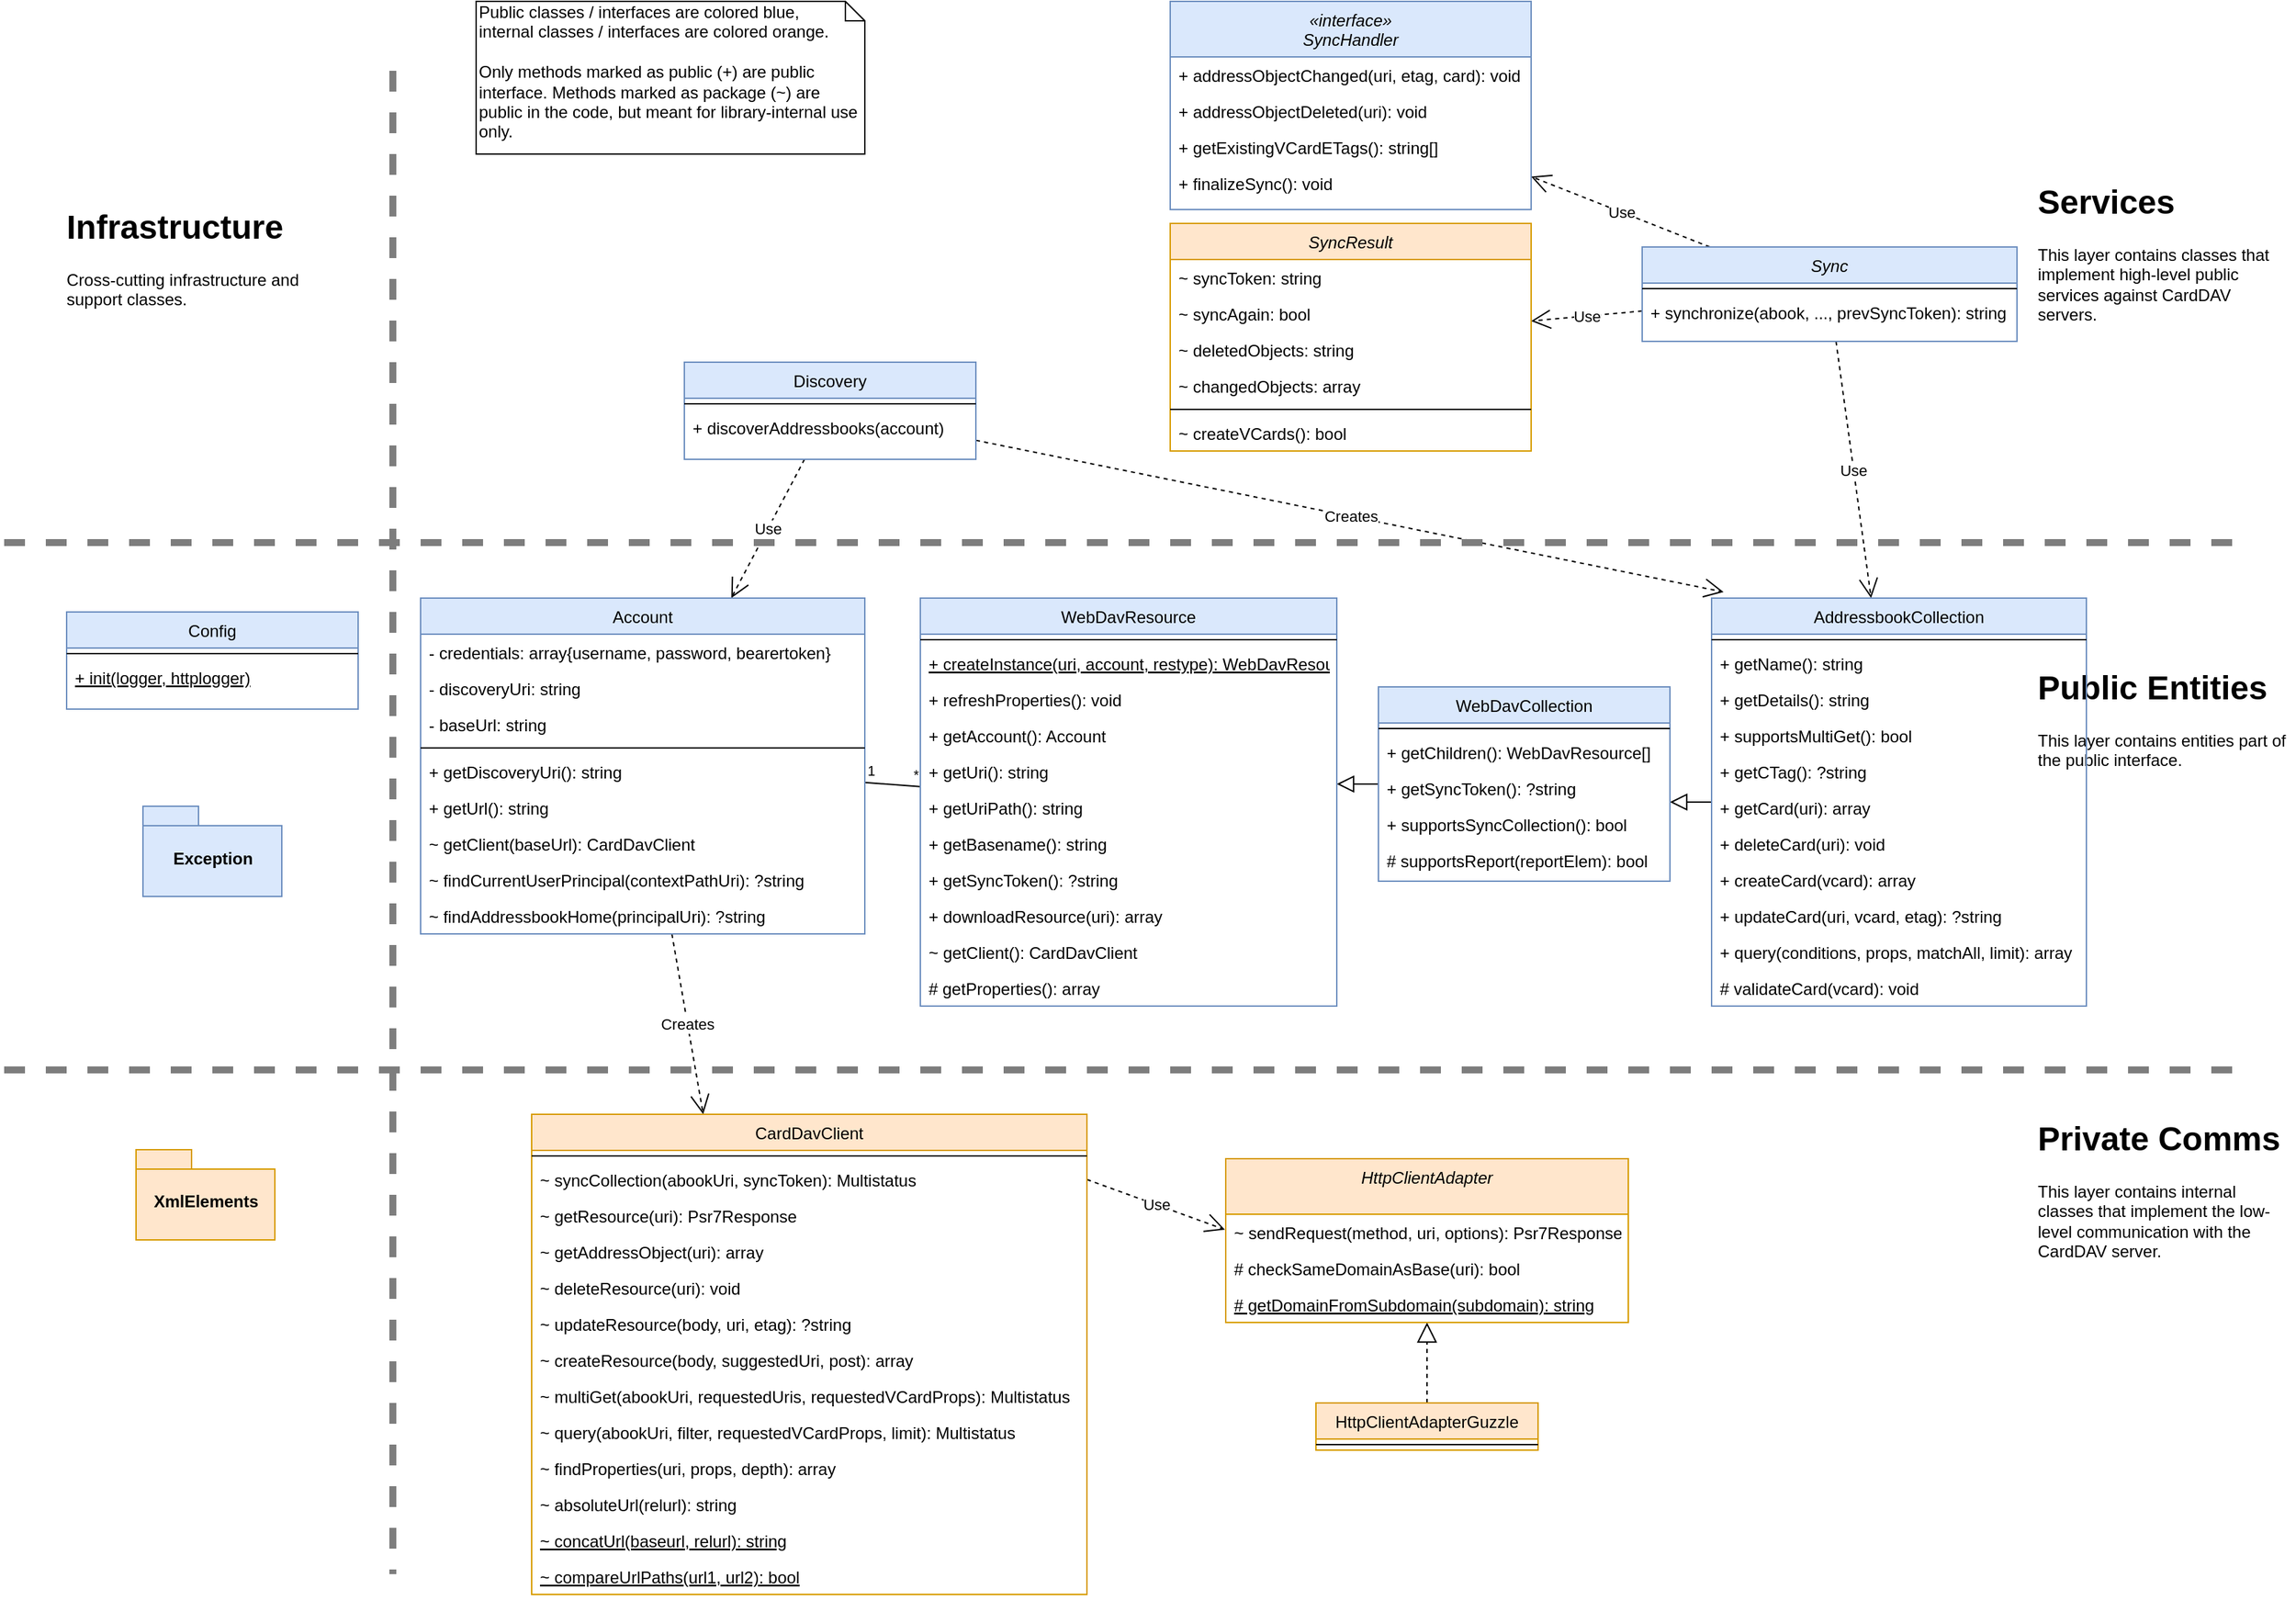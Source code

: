 <mxfile version="14.6.13" type="device"><diagram id="C5RBs43oDa-KdzZeNtuy" name="Page-1"><mxGraphModel dx="3237" dy="1551" grid="1" gridSize="10" guides="1" tooltips="1" connect="1" arrows="1" fold="1" page="1" pageScale="1" pageWidth="827" pageHeight="1169" math="0" shadow="0"><root><mxCell id="WIyWlLk6GJQsqaUBKTNV-0"/><mxCell id="WIyWlLk6GJQsqaUBKTNV-1" parent="WIyWlLk6GJQsqaUBKTNV-0"/><mxCell id="zkfFHV4jXpPFQw0GAbJ--16" value="" style="endArrow=block;endSize=10;endFill=0;shadow=0;strokeWidth=1;rounded=0;edgeStyle=elbowEdgeStyle;elbow=horizontal;" parent="WIyWlLk6GJQsqaUBKTNV-1" source="u7erIZxzKKhx946gxsI2-0" target="v_oZCs1MGEyOnMnWpm-Y-0" edge="1"><mxGeometry width="160" relative="1" as="geometry"><mxPoint x="351" y="373" as="sourcePoint"/><mxPoint x="451" y="271" as="targetPoint"/><Array as="points"><mxPoint x="830" y="620"/><mxPoint x="820" y="640"/><mxPoint x="810" y="614"/></Array></mxGeometry></mxCell><mxCell id="u7erIZxzKKhx946gxsI2-4" value="Use" style="endArrow=open;endSize=12;dashed=1;html=1;" parent="WIyWlLk6GJQsqaUBKTNV-1" source="zkfFHV4jXpPFQw0GAbJ--0" target="u7erIZxzKKhx946gxsI2-0" edge="1"><mxGeometry width="160" relative="1" as="geometry"><mxPoint x="273.04" y="268" as="sourcePoint"/><mxPoint x="210" y="370" as="targetPoint"/></mxGeometry></mxCell><mxCell id="u7erIZxzKKhx946gxsI2-10" value="Creates" style="endArrow=open;endSize=12;dashed=1;html=1;entryX=0.032;entryY=-0.015;entryDx=0;entryDy=0;entryPerimeter=0;" parent="WIyWlLk6GJQsqaUBKTNV-1" source="zkfFHV4jXpPFQw0GAbJ--17" target="u7erIZxzKKhx946gxsI2-0" edge="1"><mxGeometry width="160" relative="1" as="geometry"><mxPoint x="361.045" y="268" as="sourcePoint"/><mxPoint x="526" y="490.98" as="targetPoint"/></mxGeometry></mxCell><mxCell id="u7erIZxzKKhx946gxsI2-11" value="Use" style="endArrow=open;endSize=12;dashed=1;html=1;" parent="WIyWlLk6GJQsqaUBKTNV-1" source="zkfFHV4jXpPFQw0GAbJ--17" target="zkfFHV4jXpPFQw0GAbJ--6" edge="1"><mxGeometry width="160" relative="1" as="geometry"><mxPoint x="558.801" y="268" as="sourcePoint"/><mxPoint x="551.199" y="490" as="targetPoint"/></mxGeometry></mxCell><mxCell id="u7erIZxzKKhx946gxsI2-27" value="Use" style="endArrow=open;endSize=12;dashed=1;html=1;" parent="WIyWlLk6GJQsqaUBKTNV-1" source="zkfFHV4jXpPFQw0GAbJ--0" target="u7erIZxzKKhx946gxsI2-36" edge="1"><mxGeometry width="160" relative="1" as="geometry"><mxPoint x="660" y="220" as="sourcePoint"/><mxPoint x="710.0" y="206.579" as="targetPoint"/></mxGeometry></mxCell><mxCell id="u7erIZxzKKhx946gxsI2-28" value="Use" style="endArrow=open;endSize=12;dashed=1;html=1;" parent="WIyWlLk6GJQsqaUBKTNV-1" source="zkfFHV4jXpPFQw0GAbJ--0" target="u7erIZxzKKhx946gxsI2-20" edge="1"><mxGeometry width="160" relative="1" as="geometry"><mxPoint x="630" y="221.891" as="sourcePoint"/><mxPoint x="720" y="205.2" as="targetPoint"/></mxGeometry></mxCell><mxCell id="u7erIZxzKKhx946gxsI2-71" value="" style="endArrow=none;html=1;rounded=0;" parent="WIyWlLk6GJQsqaUBKTNV-1" source="zkfFHV4jXpPFQw0GAbJ--6" target="zkfFHV4jXpPFQw0GAbJ--13" edge="1"><mxGeometry relative="1" as="geometry"><mxPoint x="390" y="840" as="sourcePoint"/><mxPoint x="550" y="840" as="targetPoint"/></mxGeometry></mxCell><mxCell id="u7erIZxzKKhx946gxsI2-72" value="1" style="resizable=0;html=1;align=left;verticalAlign=bottom;labelBackgroundColor=#ffffff;fontSize=10;" parent="u7erIZxzKKhx946gxsI2-71" connectable="0" vertex="1"><mxGeometry x="-1" relative="1" as="geometry"/></mxCell><mxCell id="u7erIZxzKKhx946gxsI2-73" value="*" style="resizable=0;html=1;align=right;verticalAlign=bottom;labelBackgroundColor=#ffffff;fontSize=10;" parent="u7erIZxzKKhx946gxsI2-71" connectable="0" vertex="1"><mxGeometry x="1" relative="1" as="geometry"/></mxCell><mxCell id="u7erIZxzKKhx946gxsI2-80" value="Use" style="endArrow=open;endSize=12;dashed=1;html=1;exitX=1;exitY=0.5;exitDx=0;exitDy=0;entryX=-0.002;entryY=0.433;entryDx=0;entryDy=0;entryPerimeter=0;" parent="WIyWlLk6GJQsqaUBKTNV-1" source="u7erIZxzKKhx946gxsI2-15" target="u7erIZxzKKhx946gxsI2-75" edge="1"><mxGeometry width="160" relative="1" as="geometry"><mxPoint x="265" y="980.491" as="sourcePoint"/><mxPoint x="425" y="949.996" as="targetPoint"/></mxGeometry></mxCell><mxCell id="u7erIZxzKKhx946gxsI2-84" value="" style="endArrow=block;dashed=1;endFill=0;endSize=12;html=1;" parent="WIyWlLk6GJQsqaUBKTNV-1" source="u7erIZxzKKhx946gxsI2-81" target="u7erIZxzKKhx946gxsI2-75" edge="1"><mxGeometry width="160" relative="1" as="geometry"><mxPoint x="310" y="1038" as="sourcePoint"/><mxPoint x="470" y="1038" as="targetPoint"/></mxGeometry></mxCell><mxCell id="u7erIZxzKKhx946gxsI2-85" value="Creates" style="endArrow=open;endSize=12;dashed=1;html=1;entryX=0.309;entryY=0;entryDx=0;entryDy=0;entryPerimeter=0;" parent="WIyWlLk6GJQsqaUBKTNV-1" source="zkfFHV4jXpPFQw0GAbJ--6" target="u7erIZxzKKhx946gxsI2-14" edge="1"><mxGeometry width="160" relative="1" as="geometry"><mxPoint x="20.001" y="876" as="sourcePoint"/><mxPoint x="398.66" y="1081.98" as="targetPoint"/></mxGeometry></mxCell><mxCell id="u7erIZxzKKhx946gxsI2-75" value="HttpClientAdapter" style="swimlane;fontStyle=2;align=center;verticalAlign=top;childLayout=stackLayout;horizontal=1;startSize=40;horizontalStack=0;resizeParent=1;resizeLast=0;collapsible=1;marginBottom=0;rounded=0;shadow=0;strokeWidth=1;fillColor=#ffe6cc;strokeColor=#d79b00;movableLabel=0;resizeHeight=1;" parent="WIyWlLk6GJQsqaUBKTNV-1" vertex="1"><mxGeometry x="560" y="884" width="290" height="118" as="geometry"><mxRectangle x="220" y="120" width="160" height="26" as="alternateBounds"/></mxGeometry></mxCell><mxCell id="u7erIZxzKKhx946gxsI2-76" value="~ sendRequest(method, uri, options): Psr7Response" style="text;strokeColor=none;fillColor=none;align=left;verticalAlign=top;spacingLeft=4;spacingRight=4;overflow=hidden;rotatable=0;points=[[0,0.5],[1,0.5]];portConstraint=eastwest;" parent="u7erIZxzKKhx946gxsI2-75" vertex="1"><mxGeometry y="40" width="290" height="26" as="geometry"/></mxCell><mxCell id="rVAlodFFeOMfBNMGurua-0" value="# checkSameDomainAsBase(uri): bool" style="text;strokeColor=none;fillColor=none;align=left;verticalAlign=top;spacingLeft=4;spacingRight=4;overflow=hidden;rotatable=0;points=[[0,0.5],[1,0.5]];portConstraint=eastwest;" parent="u7erIZxzKKhx946gxsI2-75" vertex="1"><mxGeometry y="66" width="290" height="26" as="geometry"/></mxCell><mxCell id="rVAlodFFeOMfBNMGurua-1" value="# getDomainFromSubdomain(subdomain): string" style="text;strokeColor=none;fillColor=none;align=left;verticalAlign=top;spacingLeft=4;spacingRight=4;overflow=hidden;rotatable=0;points=[[0,0.5],[1,0.5]];portConstraint=eastwest;fontStyle=4" parent="u7erIZxzKKhx946gxsI2-75" vertex="1"><mxGeometry y="92" width="290" height="26" as="geometry"/></mxCell><mxCell id="u7erIZxzKKhx946gxsI2-14" value="CardDavClient" style="swimlane;fontStyle=0;align=center;verticalAlign=top;childLayout=stackLayout;horizontal=1;startSize=26;horizontalStack=0;resizeParent=1;resizeLast=0;collapsible=1;marginBottom=0;rounded=0;shadow=0;strokeWidth=1;fillColor=#ffe6cc;strokeColor=#d79b00;" parent="WIyWlLk6GJQsqaUBKTNV-1" vertex="1"><mxGeometry x="60" y="852" width="400" height="346" as="geometry"><mxRectangle x="340" y="380" width="170" height="26" as="alternateBounds"/></mxGeometry></mxCell><mxCell id="u7erIZxzKKhx946gxsI2-16" value="" style="line;html=1;strokeWidth=1;align=left;verticalAlign=middle;spacingTop=-1;spacingLeft=3;spacingRight=3;rotatable=0;labelPosition=right;points=[];portConstraint=eastwest;" parent="u7erIZxzKKhx946gxsI2-14" vertex="1"><mxGeometry y="26" width="400" height="8" as="geometry"/></mxCell><mxCell id="u7erIZxzKKhx946gxsI2-15" value="~ syncCollection(abookUri, syncToken): Multistatus" style="text;align=left;verticalAlign=top;spacingLeft=4;spacingRight=4;overflow=hidden;rotatable=0;points=[[0,0.5],[1,0.5]];portConstraint=eastwest;" parent="u7erIZxzKKhx946gxsI2-14" vertex="1"><mxGeometry y="34" width="400" height="26" as="geometry"/></mxCell><mxCell id="u7erIZxzKKhx946gxsI2-86" value="~ getResource(uri): Psr7Response" style="text;align=left;verticalAlign=top;spacingLeft=4;spacingRight=4;overflow=hidden;rotatable=0;points=[[0,0.5],[1,0.5]];portConstraint=eastwest;" parent="u7erIZxzKKhx946gxsI2-14" vertex="1"><mxGeometry y="60" width="400" height="26" as="geometry"/></mxCell><mxCell id="u7erIZxzKKhx946gxsI2-87" value="~ getAddressObject(uri): array" style="text;align=left;verticalAlign=top;spacingLeft=4;spacingRight=4;overflow=hidden;rotatable=0;points=[[0,0.5],[1,0.5]];portConstraint=eastwest;" parent="u7erIZxzKKhx946gxsI2-14" vertex="1"><mxGeometry y="86" width="400" height="26" as="geometry"/></mxCell><mxCell id="u7erIZxzKKhx946gxsI2-88" value="~ deleteResource(uri): void" style="text;align=left;verticalAlign=top;spacingLeft=4;spacingRight=4;overflow=hidden;rotatable=0;points=[[0,0.5],[1,0.5]];portConstraint=eastwest;" parent="u7erIZxzKKhx946gxsI2-14" vertex="1"><mxGeometry y="112" width="400" height="26" as="geometry"/></mxCell><mxCell id="u7erIZxzKKhx946gxsI2-89" value="~ updateResource(body, uri, etag): ?string" style="text;align=left;verticalAlign=top;spacingLeft=4;spacingRight=4;overflow=hidden;rotatable=0;points=[[0,0.5],[1,0.5]];portConstraint=eastwest;" parent="u7erIZxzKKhx946gxsI2-14" vertex="1"><mxGeometry y="138" width="400" height="26" as="geometry"/></mxCell><mxCell id="u7erIZxzKKhx946gxsI2-90" value="~ createResource(body, suggestedUri, post): array" style="text;align=left;verticalAlign=top;spacingLeft=4;spacingRight=4;overflow=hidden;rotatable=0;points=[[0,0.5],[1,0.5]];portConstraint=eastwest;" parent="u7erIZxzKKhx946gxsI2-14" vertex="1"><mxGeometry y="164" width="400" height="26" as="geometry"/></mxCell><mxCell id="u7erIZxzKKhx946gxsI2-91" value="~ multiGet(abookUri, requestedUris, requestedVCardProps): Multistatus" style="text;align=left;verticalAlign=top;spacingLeft=4;spacingRight=4;overflow=hidden;rotatable=0;points=[[0,0.5],[1,0.5]];portConstraint=eastwest;" parent="u7erIZxzKKhx946gxsI2-14" vertex="1"><mxGeometry y="190" width="400" height="26" as="geometry"/></mxCell><mxCell id="y4LscSbAUotfE9np0VlY-0" value="~ query(abookUri, filter, requestedVCardProps, limit): Multistatus" style="text;align=left;verticalAlign=top;spacingLeft=4;spacingRight=4;overflow=hidden;rotatable=0;points=[[0,0.5],[1,0.5]];portConstraint=eastwest;" parent="u7erIZxzKKhx946gxsI2-14" vertex="1"><mxGeometry y="216" width="400" height="26" as="geometry"/></mxCell><mxCell id="u7erIZxzKKhx946gxsI2-92" value="~ findProperties(uri, props, depth): array" style="text;align=left;verticalAlign=top;spacingLeft=4;spacingRight=4;overflow=hidden;rotatable=0;points=[[0,0.5],[1,0.5]];portConstraint=eastwest;" parent="u7erIZxzKKhx946gxsI2-14" vertex="1"><mxGeometry y="242" width="400" height="26" as="geometry"/></mxCell><mxCell id="u7erIZxzKKhx946gxsI2-93" value="~ absoluteUrl(relurl): string" style="text;align=left;verticalAlign=top;spacingLeft=4;spacingRight=4;overflow=hidden;rotatable=0;points=[[0,0.5],[1,0.5]];portConstraint=eastwest;" parent="u7erIZxzKKhx946gxsI2-14" vertex="1"><mxGeometry y="268" width="400" height="26" as="geometry"/></mxCell><mxCell id="u7erIZxzKKhx946gxsI2-94" value="~ concatUrl(baseurl, relurl): string" style="text;align=left;verticalAlign=top;spacingLeft=4;spacingRight=4;overflow=hidden;rotatable=0;points=[[0,0.5],[1,0.5]];portConstraint=eastwest;fontStyle=4" parent="u7erIZxzKKhx946gxsI2-14" vertex="1"><mxGeometry y="294" width="400" height="26" as="geometry"/></mxCell><mxCell id="u7erIZxzKKhx946gxsI2-95" value="~ compareUrlPaths(url1, url2): bool" style="text;align=left;verticalAlign=top;spacingLeft=4;spacingRight=4;overflow=hidden;rotatable=0;points=[[0,0.5],[1,0.5]];portConstraint=eastwest;fontStyle=4" parent="u7erIZxzKKhx946gxsI2-14" vertex="1"><mxGeometry y="320" width="400" height="26" as="geometry"/></mxCell><mxCell id="u7erIZxzKKhx946gxsI2-96" value="" style="endArrow=none;html=1;strokeWidth=5;dashed=1;strokeColor=#7D7D7D;" parent="WIyWlLk6GJQsqaUBKTNV-1" edge="1"><mxGeometry width="50" height="50" relative="1" as="geometry"><mxPoint x="-320" y="440" as="sourcePoint"/><mxPoint x="1300" y="440" as="targetPoint"/></mxGeometry></mxCell><mxCell id="u7erIZxzKKhx946gxsI2-97" value="" style="endArrow=none;html=1;strokeWidth=5;dashed=1;strokeColor=#7D7D7D;" parent="WIyWlLk6GJQsqaUBKTNV-1" edge="1"><mxGeometry width="50" height="50" relative="1" as="geometry"><mxPoint x="-320" y="820" as="sourcePoint"/><mxPoint x="1300" y="820" as="targetPoint"/></mxGeometry></mxCell><mxCell id="u7erIZxzKKhx946gxsI2-99" value="&lt;h1&gt;Services&lt;/h1&gt;&lt;p&gt;This layer contains classes that implement high-level public services against CardDAV servers.&lt;/p&gt;" style="text;html=1;strokeColor=none;fillColor=none;spacing=5;spacingTop=-20;whiteSpace=wrap;overflow=hidden;rounded=0;" parent="WIyWlLk6GJQsqaUBKTNV-1" vertex="1"><mxGeometry x="1140" y="175" width="190" height="120" as="geometry"/></mxCell><mxCell id="u7erIZxzKKhx946gxsI2-100" value="&lt;h1&gt;Public Entities&lt;/h1&gt;&lt;p&gt;This layer contains entities part of the public interface.&lt;/p&gt;" style="text;html=1;strokeColor=none;fillColor=none;spacing=5;spacingTop=-20;whiteSpace=wrap;overflow=hidden;rounded=0;" parent="WIyWlLk6GJQsqaUBKTNV-1" vertex="1"><mxGeometry x="1140" y="525" width="190" height="85" as="geometry"/></mxCell><mxCell id="u7erIZxzKKhx946gxsI2-101" value="Public classes / interfaces are colored blue,&lt;br&gt;internal classes / interfaces are colored orange.&lt;br&gt;&lt;br&gt;Only methods marked as public (+) are public interface. Methods marked as package (~) are public in the code, but meant for library-internal use only." style="shape=note;whiteSpace=wrap;html=1;size=14;verticalAlign=top;align=left;spacingTop=-6;" parent="WIyWlLk6GJQsqaUBKTNV-1" vertex="1"><mxGeometry x="20" y="50" width="280" height="110" as="geometry"/></mxCell><mxCell id="u7erIZxzKKhx946gxsI2-102" value="&lt;h1&gt;Private Comms&lt;/h1&gt;&lt;p&gt;This layer contains internal classes that implement the low-level communication with the CardDAV server.&lt;/p&gt;" style="text;html=1;strokeColor=none;fillColor=none;spacing=5;spacingTop=-20;whiteSpace=wrap;overflow=hidden;rounded=0;" parent="WIyWlLk6GJQsqaUBKTNV-1" vertex="1"><mxGeometry x="1140" y="850" width="190" height="120" as="geometry"/></mxCell><mxCell id="u7erIZxzKKhx946gxsI2-107" value="XmlElements" style="shape=folder;fontStyle=1;spacingTop=10;tabWidth=40;tabHeight=14;tabPosition=left;html=1;fillColor=#ffe6cc;strokeColor=#d79b00;" parent="WIyWlLk6GJQsqaUBKTNV-1" vertex="1"><mxGeometry x="-225" y="877.5" width="100" height="65" as="geometry"/></mxCell><mxCell id="u7erIZxzKKhx946gxsI2-110" value="Exception" style="shape=folder;fontStyle=1;spacingTop=10;tabWidth=40;tabHeight=14;tabPosition=left;html=1;fillColor=#dae8fc;strokeColor=#6c8ebf;" parent="WIyWlLk6GJQsqaUBKTNV-1" vertex="1"><mxGeometry x="-220" y="630" width="100" height="65" as="geometry"/></mxCell><mxCell id="u7erIZxzKKhx946gxsI2-104" value="Config" style="swimlane;fontStyle=0;align=center;verticalAlign=top;childLayout=stackLayout;horizontal=1;startSize=26;horizontalStack=0;resizeParent=1;resizeLast=0;collapsible=1;marginBottom=0;rounded=0;shadow=0;strokeWidth=1;fillColor=#dae8fc;strokeColor=#6c8ebf;" parent="WIyWlLk6GJQsqaUBKTNV-1" vertex="1"><mxGeometry x="-275" y="490" width="210" height="70" as="geometry"><mxRectangle x="550" y="140" width="160" height="26" as="alternateBounds"/></mxGeometry></mxCell><mxCell id="u7erIZxzKKhx946gxsI2-105" value="" style="line;html=1;strokeWidth=1;align=left;verticalAlign=middle;spacingTop=-1;spacingLeft=3;spacingRight=3;rotatable=0;labelPosition=right;points=[];portConstraint=eastwest;" parent="u7erIZxzKKhx946gxsI2-104" vertex="1"><mxGeometry y="26" width="210" height="8" as="geometry"/></mxCell><mxCell id="u7erIZxzKKhx946gxsI2-106" value="+ init(logger, httplogger)" style="text;align=left;verticalAlign=top;spacingLeft=4;spacingRight=4;overflow=hidden;rotatable=0;points=[[0,0.5],[1,0.5]];portConstraint=eastwest;fontStyle=4" parent="u7erIZxzKKhx946gxsI2-104" vertex="1"><mxGeometry y="34" width="210" height="26" as="geometry"/></mxCell><mxCell id="u7erIZxzKKhx946gxsI2-111" value="" style="endArrow=none;html=1;strokeWidth=5;dashed=1;strokeColor=#7D7D7D;" parent="WIyWlLk6GJQsqaUBKTNV-1" edge="1"><mxGeometry width="50" height="50" relative="1" as="geometry"><mxPoint x="-40" y="100" as="sourcePoint"/><mxPoint x="-40" y="1183.333" as="targetPoint"/></mxGeometry></mxCell><mxCell id="u7erIZxzKKhx946gxsI2-112" value="&lt;h1&gt;Infrastructure&lt;/h1&gt;&lt;p&gt;Cross-cutting infrastructure and support classes.&lt;/p&gt;" style="text;html=1;strokeColor=none;fillColor=none;spacing=5;spacingTop=-20;whiteSpace=wrap;overflow=hidden;rounded=0;" parent="WIyWlLk6GJQsqaUBKTNV-1" vertex="1"><mxGeometry x="-280" y="192.5" width="190" height="85" as="geometry"/></mxCell><mxCell id="u7erIZxzKKhx946gxsI2-81" value="HttpClientAdapterGuzzle" style="swimlane;fontStyle=0;align=center;verticalAlign=top;childLayout=stackLayout;horizontal=1;startSize=26;horizontalStack=0;resizeParent=1;resizeLast=0;collapsible=1;marginBottom=0;rounded=0;shadow=0;strokeWidth=1;fillColor=#ffe6cc;strokeColor=#d79b00;" parent="WIyWlLk6GJQsqaUBKTNV-1" vertex="1"><mxGeometry x="625" y="1060" width="160" height="34" as="geometry"><mxRectangle x="340" y="380" width="170" height="26" as="alternateBounds"/></mxGeometry></mxCell><mxCell id="u7erIZxzKKhx946gxsI2-83" value="" style="line;html=1;strokeWidth=1;align=left;verticalAlign=middle;spacingTop=-1;spacingLeft=3;spacingRight=3;rotatable=0;labelPosition=right;points=[];portConstraint=eastwest;" parent="u7erIZxzKKhx946gxsI2-81" vertex="1"><mxGeometry y="26" width="160" height="8" as="geometry"/></mxCell><mxCell id="zkfFHV4jXpPFQw0GAbJ--6" value="Account" style="swimlane;fontStyle=0;align=center;verticalAlign=top;childLayout=stackLayout;horizontal=1;startSize=26;horizontalStack=0;resizeParent=1;resizeLast=0;collapsible=1;marginBottom=0;rounded=0;shadow=0;strokeWidth=1;fillColor=#dae8fc;strokeColor=#6c8ebf;" parent="WIyWlLk6GJQsqaUBKTNV-1" vertex="1"><mxGeometry x="-20" y="480" width="320" height="242" as="geometry"><mxRectangle x="130" y="380" width="160" height="26" as="alternateBounds"/></mxGeometry></mxCell><mxCell id="zkfFHV4jXpPFQw0GAbJ--7" value="- credentials: array{username, password, bearertoken}" style="text;align=left;verticalAlign=top;spacingLeft=4;spacingRight=4;overflow=hidden;rotatable=0;points=[[0,0.5],[1,0.5]];portConstraint=eastwest;" parent="zkfFHV4jXpPFQw0GAbJ--6" vertex="1"><mxGeometry y="26" width="320" height="26" as="geometry"/></mxCell><mxCell id="u7erIZxzKKhx946gxsI2-48" value="- discoveryUri: string" style="text;align=left;verticalAlign=top;spacingLeft=4;spacingRight=4;overflow=hidden;rotatable=0;points=[[0,0.5],[1,0.5]];portConstraint=eastwest;rounded=0;shadow=0;html=0;" parent="zkfFHV4jXpPFQw0GAbJ--6" vertex="1"><mxGeometry y="52" width="320" height="26" as="geometry"/></mxCell><mxCell id="u7erIZxzKKhx946gxsI2-49" value="- baseUrl: string" style="text;align=left;verticalAlign=top;spacingLeft=4;spacingRight=4;overflow=hidden;rotatable=0;points=[[0,0.5],[1,0.5]];portConstraint=eastwest;rounded=0;shadow=0;html=0;" parent="zkfFHV4jXpPFQw0GAbJ--6" vertex="1"><mxGeometry y="78" width="320" height="26" as="geometry"/></mxCell><mxCell id="zkfFHV4jXpPFQw0GAbJ--9" value="" style="line;html=1;strokeWidth=1;align=left;verticalAlign=middle;spacingTop=-1;spacingLeft=3;spacingRight=3;rotatable=0;labelPosition=right;points=[];portConstraint=eastwest;" parent="zkfFHV4jXpPFQw0GAbJ--6" vertex="1"><mxGeometry y="104" width="320" height="8" as="geometry"/></mxCell><mxCell id="zkfFHV4jXpPFQw0GAbJ--11" value="+ getDiscoveryUri(): string" style="text;align=left;verticalAlign=top;spacingLeft=4;spacingRight=4;overflow=hidden;rotatable=0;points=[[0,0.5],[1,0.5]];portConstraint=eastwest;" parent="zkfFHV4jXpPFQw0GAbJ--6" vertex="1"><mxGeometry y="112" width="320" height="26" as="geometry"/></mxCell><mxCell id="u7erIZxzKKhx946gxsI2-6" value="+ getUrl(): string" style="text;align=left;verticalAlign=top;spacingLeft=4;spacingRight=4;overflow=hidden;rotatable=0;points=[[0,0.5],[1,0.5]];portConstraint=eastwest;" parent="zkfFHV4jXpPFQw0GAbJ--6" vertex="1"><mxGeometry y="138" width="320" height="26" as="geometry"/></mxCell><mxCell id="zkfFHV4jXpPFQw0GAbJ--10" value="~ getClient(baseUrl): CardDavClient" style="text;align=left;verticalAlign=top;spacingLeft=4;spacingRight=4;overflow=hidden;rotatable=0;points=[[0,0.5],[1,0.5]];portConstraint=eastwest;fontStyle=0" parent="zkfFHV4jXpPFQw0GAbJ--6" vertex="1"><mxGeometry y="164" width="320" height="26" as="geometry"/></mxCell><mxCell id="u7erIZxzKKhx946gxsI2-50" value="~ findCurrentUserPrincipal(contextPathUri): ?string" style="text;align=left;verticalAlign=top;spacingLeft=4;spacingRight=4;overflow=hidden;rotatable=0;points=[[0,0.5],[1,0.5]];portConstraint=eastwest;" parent="zkfFHV4jXpPFQw0GAbJ--6" vertex="1"><mxGeometry y="190" width="320" height="26" as="geometry"/></mxCell><mxCell id="u7erIZxzKKhx946gxsI2-51" value="~ findAddressbookHome(principalUri): ?string" style="text;align=left;verticalAlign=top;spacingLeft=4;spacingRight=4;overflow=hidden;rotatable=0;points=[[0,0.5],[1,0.5]];portConstraint=eastwest;" parent="zkfFHV4jXpPFQw0GAbJ--6" vertex="1"><mxGeometry y="216" width="320" height="26" as="geometry"/></mxCell><mxCell id="v_oZCs1MGEyOnMnWpm-Y-11" value="" style="endArrow=block;endSize=10;endFill=0;shadow=0;strokeWidth=1;rounded=0;edgeStyle=elbowEdgeStyle;elbow=horizontal;" parent="WIyWlLk6GJQsqaUBKTNV-1" source="v_oZCs1MGEyOnMnWpm-Y-0" target="zkfFHV4jXpPFQw0GAbJ--13" edge="1"><mxGeometry width="160" relative="1" as="geometry"><mxPoint x="860" y="624" as="sourcePoint"/><mxPoint x="820" y="624" as="targetPoint"/><Array as="points"><mxPoint x="590" y="620"/><mxPoint x="580" y="600"/><mxPoint x="600" y="624"/></Array></mxGeometry></mxCell><mxCell id="zkfFHV4jXpPFQw0GAbJ--0" value="Sync" style="swimlane;fontStyle=2;align=center;verticalAlign=top;childLayout=stackLayout;horizontal=1;startSize=26;horizontalStack=0;resizeParent=1;resizeLast=0;collapsible=1;marginBottom=0;rounded=0;shadow=0;strokeWidth=1;fillColor=#dae8fc;strokeColor=#6c8ebf;" parent="WIyWlLk6GJQsqaUBKTNV-1" vertex="1"><mxGeometry x="860" y="227" width="270" height="68" as="geometry"><mxRectangle x="220" y="120" width="160" height="26" as="alternateBounds"/></mxGeometry></mxCell><mxCell id="zkfFHV4jXpPFQw0GAbJ--4" value="" style="line;html=1;strokeWidth=1;align=left;verticalAlign=middle;spacingTop=-1;spacingLeft=3;spacingRight=3;rotatable=0;labelPosition=right;points=[];portConstraint=eastwest;" parent="zkfFHV4jXpPFQw0GAbJ--0" vertex="1"><mxGeometry y="26" width="270" height="8" as="geometry"/></mxCell><mxCell id="zkfFHV4jXpPFQw0GAbJ--5" value="+ synchronize(abook, ..., prevSyncToken): string" style="text;align=left;verticalAlign=top;spacingLeft=4;spacingRight=4;overflow=hidden;rotatable=0;points=[[0,0.5],[1,0.5]];portConstraint=eastwest;" parent="zkfFHV4jXpPFQw0GAbJ--0" vertex="1"><mxGeometry y="34" width="270" height="26" as="geometry"/></mxCell><mxCell id="u7erIZxzKKhx946gxsI2-36" value="«interface»&#10;SyncHandler" style="swimlane;fontStyle=2;align=center;verticalAlign=top;childLayout=stackLayout;horizontal=1;startSize=40;horizontalStack=0;resizeParent=1;resizeLast=0;collapsible=1;marginBottom=0;rounded=0;shadow=0;strokeWidth=1;fillColor=#dae8fc;strokeColor=#6c8ebf;movableLabel=0;resizeHeight=1;" parent="WIyWlLk6GJQsqaUBKTNV-1" vertex="1"><mxGeometry x="520" y="50" width="260" height="150" as="geometry"><mxRectangle x="220" y="120" width="160" height="26" as="alternateBounds"/></mxGeometry></mxCell><mxCell id="u7erIZxzKKhx946gxsI2-42" value="+ addressObjectChanged(uri, etag, card): void" style="text;strokeColor=none;fillColor=none;align=left;verticalAlign=top;spacingLeft=4;spacingRight=4;overflow=hidden;rotatable=0;points=[[0,0.5],[1,0.5]];portConstraint=eastwest;" parent="u7erIZxzKKhx946gxsI2-36" vertex="1"><mxGeometry y="40" width="260" height="26" as="geometry"/></mxCell><mxCell id="u7erIZxzKKhx946gxsI2-43" value="+ addressObjectDeleted(uri): void" style="text;strokeColor=none;fillColor=none;align=left;verticalAlign=top;spacingLeft=4;spacingRight=4;overflow=hidden;rotatable=0;points=[[0,0.5],[1,0.5]];portConstraint=eastwest;" parent="u7erIZxzKKhx946gxsI2-36" vertex="1"><mxGeometry y="66" width="260" height="26" as="geometry"/></mxCell><mxCell id="u7erIZxzKKhx946gxsI2-45" value="+ getExistingVCardETags(): string[]" style="text;strokeColor=none;fillColor=none;align=left;verticalAlign=top;spacingLeft=4;spacingRight=4;overflow=hidden;rotatable=0;points=[[0,0.5],[1,0.5]];portConstraint=eastwest;" parent="u7erIZxzKKhx946gxsI2-36" vertex="1"><mxGeometry y="92" width="260" height="26" as="geometry"/></mxCell><mxCell id="u7erIZxzKKhx946gxsI2-46" value="+ finalizeSync(): void" style="text;strokeColor=none;fillColor=none;align=left;verticalAlign=top;spacingLeft=4;spacingRight=4;overflow=hidden;rotatable=0;points=[[0,0.5],[1,0.5]];portConstraint=eastwest;" parent="u7erIZxzKKhx946gxsI2-36" vertex="1"><mxGeometry y="118" width="260" height="26" as="geometry"/></mxCell><mxCell id="u7erIZxzKKhx946gxsI2-20" value="SyncResult" style="swimlane;fontStyle=2;align=center;verticalAlign=top;childLayout=stackLayout;horizontal=1;startSize=26;horizontalStack=0;resizeParent=1;resizeLast=0;collapsible=1;marginBottom=0;rounded=0;shadow=0;strokeWidth=1;fillColor=#ffe6cc;strokeColor=#d79b00;" parent="WIyWlLk6GJQsqaUBKTNV-1" vertex="1"><mxGeometry x="520" y="210" width="260" height="164" as="geometry"><mxRectangle x="220" y="120" width="160" height="26" as="alternateBounds"/></mxGeometry></mxCell><mxCell id="u7erIZxzKKhx946gxsI2-22" value="~ syncToken: string" style="text;align=left;verticalAlign=top;spacingLeft=4;spacingRight=4;overflow=hidden;rotatable=0;points=[[0,0.5],[1,0.5]];portConstraint=eastwest;" parent="u7erIZxzKKhx946gxsI2-20" vertex="1"><mxGeometry y="26" width="260" height="26" as="geometry"/></mxCell><mxCell id="u7erIZxzKKhx946gxsI2-29" value="~ syncAgain: bool" style="text;align=left;verticalAlign=top;spacingLeft=4;spacingRight=4;overflow=hidden;rotatable=0;points=[[0,0.5],[1,0.5]];portConstraint=eastwest;" parent="u7erIZxzKKhx946gxsI2-20" vertex="1"><mxGeometry y="52" width="260" height="26" as="geometry"/></mxCell><mxCell id="u7erIZxzKKhx946gxsI2-30" value="~ deletedObjects: string" style="text;align=left;verticalAlign=top;spacingLeft=4;spacingRight=4;overflow=hidden;rotatable=0;points=[[0,0.5],[1,0.5]];portConstraint=eastwest;" parent="u7erIZxzKKhx946gxsI2-20" vertex="1"><mxGeometry y="78" width="260" height="26" as="geometry"/></mxCell><mxCell id="u7erIZxzKKhx946gxsI2-31" value="~ changedObjects: array" style="text;align=left;verticalAlign=top;spacingLeft=4;spacingRight=4;overflow=hidden;rotatable=0;points=[[0,0.5],[1,0.5]];portConstraint=eastwest;" parent="u7erIZxzKKhx946gxsI2-20" vertex="1"><mxGeometry y="104" width="260" height="26" as="geometry"/></mxCell><mxCell id="u7erIZxzKKhx946gxsI2-21" value="" style="line;html=1;strokeWidth=1;align=left;verticalAlign=middle;spacingTop=-1;spacingLeft=3;spacingRight=3;rotatable=0;labelPosition=right;points=[];portConstraint=eastwest;" parent="u7erIZxzKKhx946gxsI2-20" vertex="1"><mxGeometry y="130" width="260" height="8" as="geometry"/></mxCell><mxCell id="u7erIZxzKKhx946gxsI2-32" value="~ createVCards(): bool" style="text;strokeColor=none;fillColor=none;align=left;verticalAlign=top;spacingLeft=4;spacingRight=4;overflow=hidden;rotatable=0;points=[[0,0.5],[1,0.5]];portConstraint=eastwest;" parent="u7erIZxzKKhx946gxsI2-20" vertex="1"><mxGeometry y="138" width="260" height="26" as="geometry"/></mxCell><mxCell id="zkfFHV4jXpPFQw0GAbJ--17" value="Discovery" style="swimlane;fontStyle=0;align=center;verticalAlign=top;childLayout=stackLayout;horizontal=1;startSize=26;horizontalStack=0;resizeParent=1;resizeLast=0;collapsible=1;marginBottom=0;rounded=0;shadow=0;strokeWidth=1;fillColor=#dae8fc;strokeColor=#6c8ebf;" parent="WIyWlLk6GJQsqaUBKTNV-1" vertex="1"><mxGeometry x="170" y="310" width="210" height="70" as="geometry"><mxRectangle x="550" y="140" width="160" height="26" as="alternateBounds"/></mxGeometry></mxCell><mxCell id="zkfFHV4jXpPFQw0GAbJ--23" value="" style="line;html=1;strokeWidth=1;align=left;verticalAlign=middle;spacingTop=-1;spacingLeft=3;spacingRight=3;rotatable=0;labelPosition=right;points=[];portConstraint=eastwest;" parent="zkfFHV4jXpPFQw0GAbJ--17" vertex="1"><mxGeometry y="26" width="210" height="8" as="geometry"/></mxCell><mxCell id="zkfFHV4jXpPFQw0GAbJ--24" value="+ discoverAddressbooks(account)" style="text;align=left;verticalAlign=top;spacingLeft=4;spacingRight=4;overflow=hidden;rotatable=0;points=[[0,0.5],[1,0.5]];portConstraint=eastwest;" parent="zkfFHV4jXpPFQw0GAbJ--17" vertex="1"><mxGeometry y="34" width="210" height="26" as="geometry"/></mxCell><mxCell id="zkfFHV4jXpPFQw0GAbJ--13" value="WebDavResource" style="swimlane;fontStyle=0;align=center;verticalAlign=top;childLayout=stackLayout;horizontal=1;startSize=26;horizontalStack=0;resizeParent=1;resizeLast=0;collapsible=1;marginBottom=0;rounded=0;shadow=0;strokeWidth=1;fillColor=#dae8fc;strokeColor=#6c8ebf;" parent="WIyWlLk6GJQsqaUBKTNV-1" vertex="1"><mxGeometry x="340" y="480" width="300" height="294" as="geometry"><mxRectangle x="340" y="380" width="170" height="26" as="alternateBounds"/></mxGeometry></mxCell><mxCell id="zkfFHV4jXpPFQw0GAbJ--15" value="" style="line;html=1;strokeWidth=1;align=left;verticalAlign=middle;spacingTop=-1;spacingLeft=3;spacingRight=3;rotatable=0;labelPosition=right;points=[];portConstraint=eastwest;" parent="zkfFHV4jXpPFQw0GAbJ--13" vertex="1"><mxGeometry y="26" width="300" height="8" as="geometry"/></mxCell><mxCell id="v_oZCs1MGEyOnMnWpm-Y-15" value="+ createInstance(uri, account, restype): WebDavResource" style="text;align=left;verticalAlign=top;spacingLeft=4;spacingRight=4;overflow=hidden;rotatable=0;points=[[0,0.5],[1,0.5]];portConstraint=eastwest;fontStyle=4" parent="zkfFHV4jXpPFQw0GAbJ--13" vertex="1"><mxGeometry y="34" width="300" height="26" as="geometry"/></mxCell><mxCell id="zkfFHV4jXpPFQw0GAbJ--14" value="+ refreshProperties(): void" style="text;align=left;verticalAlign=top;spacingLeft=4;spacingRight=4;overflow=hidden;rotatable=0;points=[[0,0.5],[1,0.5]];portConstraint=eastwest;" parent="zkfFHV4jXpPFQw0GAbJ--13" vertex="1"><mxGeometry y="60" width="300" height="26" as="geometry"/></mxCell><mxCell id="u7erIZxzKKhx946gxsI2-55" value="+ getAccount(): Account" style="text;align=left;verticalAlign=top;spacingLeft=4;spacingRight=4;overflow=hidden;rotatable=0;points=[[0,0.5],[1,0.5]];portConstraint=eastwest;" parent="zkfFHV4jXpPFQw0GAbJ--13" vertex="1"><mxGeometry y="86" width="300" height="26" as="geometry"/></mxCell><mxCell id="u7erIZxzKKhx946gxsI2-57" value="+ getUri(): string" style="text;align=left;verticalAlign=top;spacingLeft=4;spacingRight=4;overflow=hidden;rotatable=0;points=[[0,0.5],[1,0.5]];portConstraint=eastwest;" parent="zkfFHV4jXpPFQw0GAbJ--13" vertex="1"><mxGeometry y="112" width="300" height="26" as="geometry"/></mxCell><mxCell id="v_oZCs1MGEyOnMnWpm-Y-13" value="+ getUriPath(): string" style="text;align=left;verticalAlign=top;spacingLeft=4;spacingRight=4;overflow=hidden;rotatable=0;points=[[0,0.5],[1,0.5]];portConstraint=eastwest;" parent="zkfFHV4jXpPFQw0GAbJ--13" vertex="1"><mxGeometry y="138" width="300" height="26" as="geometry"/></mxCell><mxCell id="v_oZCs1MGEyOnMnWpm-Y-14" value="+ getBasename(): string" style="text;align=left;verticalAlign=top;spacingLeft=4;spacingRight=4;overflow=hidden;rotatable=0;points=[[0,0.5],[1,0.5]];portConstraint=eastwest;" parent="zkfFHV4jXpPFQw0GAbJ--13" vertex="1"><mxGeometry y="164" width="300" height="26" as="geometry"/></mxCell><mxCell id="u7erIZxzKKhx946gxsI2-58" value="+ getSyncToken(): ?string" style="text;align=left;verticalAlign=top;spacingLeft=4;spacingRight=4;overflow=hidden;rotatable=0;points=[[0,0.5],[1,0.5]];portConstraint=eastwest;" parent="zkfFHV4jXpPFQw0GAbJ--13" vertex="1"><mxGeometry y="190" width="300" height="26" as="geometry"/></mxCell><mxCell id="u7erIZxzKKhx946gxsI2-60" value="+ downloadResource(uri): array" style="text;align=left;verticalAlign=top;spacingLeft=4;spacingRight=4;overflow=hidden;rotatable=0;points=[[0,0.5],[1,0.5]];portConstraint=eastwest;" parent="zkfFHV4jXpPFQw0GAbJ--13" vertex="1"><mxGeometry y="216" width="300" height="26" as="geometry"/></mxCell><mxCell id="u7erIZxzKKhx946gxsI2-56" value="~ getClient(): CardDavClient" style="text;align=left;verticalAlign=top;spacingLeft=4;spacingRight=4;overflow=hidden;rotatable=0;points=[[0,0.5],[1,0.5]];portConstraint=eastwest;" parent="zkfFHV4jXpPFQw0GAbJ--13" vertex="1"><mxGeometry y="242" width="300" height="26" as="geometry"/></mxCell><mxCell id="u7erIZxzKKhx946gxsI2-61" value="# getProperties(): array" style="text;align=left;verticalAlign=top;spacingLeft=4;spacingRight=4;overflow=hidden;rotatable=0;points=[[0,0.5],[1,0.5]];portConstraint=eastwest;" parent="zkfFHV4jXpPFQw0GAbJ--13" vertex="1"><mxGeometry y="268" width="300" height="26" as="geometry"/></mxCell><mxCell id="u7erIZxzKKhx946gxsI2-0" value="AddressbookCollection" style="swimlane;fontStyle=0;align=center;verticalAlign=top;childLayout=stackLayout;horizontal=1;startSize=26;horizontalStack=0;resizeParent=1;resizeLast=0;collapsible=1;marginBottom=0;rounded=0;shadow=0;strokeWidth=1;fillColor=#dae8fc;strokeColor=#6c8ebf;" parent="WIyWlLk6GJQsqaUBKTNV-1" vertex="1"><mxGeometry x="910" y="480" width="270" height="294" as="geometry"><mxRectangle x="340" y="380" width="170" height="26" as="alternateBounds"/></mxGeometry></mxCell><mxCell id="u7erIZxzKKhx946gxsI2-2" value="" style="line;html=1;strokeWidth=1;align=left;verticalAlign=middle;spacingTop=-1;spacingLeft=3;spacingRight=3;rotatable=0;labelPosition=right;points=[];portConstraint=eastwest;" parent="u7erIZxzKKhx946gxsI2-0" vertex="1"><mxGeometry y="26" width="270" height="8" as="geometry"/></mxCell><mxCell id="u7erIZxzKKhx946gxsI2-53" value="+ getName(): string" style="text;strokeColor=none;fillColor=none;align=left;verticalAlign=top;spacingLeft=4;spacingRight=4;overflow=hidden;rotatable=0;points=[[0,0.5],[1,0.5]];portConstraint=eastwest;" parent="u7erIZxzKKhx946gxsI2-0" vertex="1"><mxGeometry y="34" width="270" height="26" as="geometry"/></mxCell><mxCell id="u7erIZxzKKhx946gxsI2-54" value="+ getDetails(): string" style="text;strokeColor=none;fillColor=none;align=left;verticalAlign=top;spacingLeft=4;spacingRight=4;overflow=hidden;rotatable=0;points=[[0,0.5],[1,0.5]];portConstraint=eastwest;" parent="u7erIZxzKKhx946gxsI2-0" vertex="1"><mxGeometry y="60" width="270" height="26" as="geometry"/></mxCell><mxCell id="u7erIZxzKKhx946gxsI2-63" value="+ supportsMultiGet(): bool" style="text;strokeColor=none;fillColor=none;align=left;verticalAlign=top;spacingLeft=4;spacingRight=4;overflow=hidden;rotatable=0;points=[[0,0.5],[1,0.5]];portConstraint=eastwest;" parent="u7erIZxzKKhx946gxsI2-0" vertex="1"><mxGeometry y="86" width="270" height="26" as="geometry"/></mxCell><mxCell id="u7erIZxzKKhx946gxsI2-64" value="+ getCTag(): ?string" style="text;strokeColor=none;fillColor=none;align=left;verticalAlign=top;spacingLeft=4;spacingRight=4;overflow=hidden;rotatable=0;points=[[0,0.5],[1,0.5]];portConstraint=eastwest;" parent="u7erIZxzKKhx946gxsI2-0" vertex="1"><mxGeometry y="112" width="270" height="26" as="geometry"/></mxCell><mxCell id="u7erIZxzKKhx946gxsI2-65" value="+ getCard(uri): array" style="text;strokeColor=none;fillColor=none;align=left;verticalAlign=top;spacingLeft=4;spacingRight=4;overflow=hidden;rotatable=0;points=[[0,0.5],[1,0.5]];portConstraint=eastwest;" parent="u7erIZxzKKhx946gxsI2-0" vertex="1"><mxGeometry y="138" width="270" height="26" as="geometry"/></mxCell><mxCell id="u7erIZxzKKhx946gxsI2-66" value="+ deleteCard(uri): void" style="text;strokeColor=none;fillColor=none;align=left;verticalAlign=top;spacingLeft=4;spacingRight=4;overflow=hidden;rotatable=0;points=[[0,0.5],[1,0.5]];portConstraint=eastwest;" parent="u7erIZxzKKhx946gxsI2-0" vertex="1"><mxGeometry y="164" width="270" height="26" as="geometry"/></mxCell><mxCell id="u7erIZxzKKhx946gxsI2-67" value="+ createCard(vcard): array" style="text;strokeColor=none;fillColor=none;align=left;verticalAlign=top;spacingLeft=4;spacingRight=4;overflow=hidden;rotatable=0;points=[[0,0.5],[1,0.5]];portConstraint=eastwest;" parent="u7erIZxzKKhx946gxsI2-0" vertex="1"><mxGeometry y="190" width="270" height="26" as="geometry"/></mxCell><mxCell id="u7erIZxzKKhx946gxsI2-68" value="+ updateCard(uri, vcard, etag): ?string" style="text;strokeColor=none;fillColor=none;align=left;verticalAlign=top;spacingLeft=4;spacingRight=4;overflow=hidden;rotatable=0;points=[[0,0.5],[1,0.5]];portConstraint=eastwest;" parent="u7erIZxzKKhx946gxsI2-0" vertex="1"><mxGeometry y="216" width="270" height="26" as="geometry"/></mxCell><mxCell id="e7asPVy4w3gbiPkJjLG5-0" value="+ query(conditions, props, matchAll, limit): array" style="text;strokeColor=none;fillColor=none;align=left;verticalAlign=top;spacingLeft=4;spacingRight=4;overflow=hidden;rotatable=0;points=[[0,0.5],[1,0.5]];portConstraint=eastwest;" parent="u7erIZxzKKhx946gxsI2-0" vertex="1"><mxGeometry y="242" width="270" height="26" as="geometry"/></mxCell><mxCell id="u7erIZxzKKhx946gxsI2-69" value="# validateCard(vcard): void" style="text;strokeColor=none;fillColor=none;align=left;verticalAlign=top;spacingLeft=4;spacingRight=4;overflow=hidden;rotatable=0;points=[[0,0.5],[1,0.5]];portConstraint=eastwest;" parent="u7erIZxzKKhx946gxsI2-0" vertex="1"><mxGeometry y="268" width="270" height="26" as="geometry"/></mxCell><mxCell id="v_oZCs1MGEyOnMnWpm-Y-0" value="WebDavCollection" style="swimlane;fontStyle=0;align=center;verticalAlign=top;childLayout=stackLayout;horizontal=1;startSize=26;horizontalStack=0;resizeParent=1;resizeLast=0;collapsible=1;marginBottom=0;rounded=0;shadow=0;strokeWidth=1;fillColor=#dae8fc;strokeColor=#6c8ebf;" parent="WIyWlLk6GJQsqaUBKTNV-1" vertex="1"><mxGeometry x="670" y="544" width="210" height="140" as="geometry"><mxRectangle x="340" y="380" width="170" height="26" as="alternateBounds"/></mxGeometry></mxCell><mxCell id="v_oZCs1MGEyOnMnWpm-Y-1" value="" style="line;html=1;strokeWidth=1;align=left;verticalAlign=middle;spacingTop=-1;spacingLeft=3;spacingRight=3;rotatable=0;labelPosition=right;points=[];portConstraint=eastwest;" parent="v_oZCs1MGEyOnMnWpm-Y-0" vertex="1"><mxGeometry y="26" width="210" height="8" as="geometry"/></mxCell><mxCell id="v_oZCs1MGEyOnMnWpm-Y-2" value="+ getChildren(): WebDavResource[]" style="text;align=left;verticalAlign=top;spacingLeft=4;spacingRight=4;overflow=hidden;rotatable=0;points=[[0,0.5],[1,0.5]];portConstraint=eastwest;" parent="v_oZCs1MGEyOnMnWpm-Y-0" vertex="1"><mxGeometry y="34" width="210" height="26" as="geometry"/></mxCell><mxCell id="v_oZCs1MGEyOnMnWpm-Y-5" value="+ getSyncToken(): ?string" style="text;align=left;verticalAlign=top;spacingLeft=4;spacingRight=4;overflow=hidden;rotatable=0;points=[[0,0.5],[1,0.5]];portConstraint=eastwest;" parent="v_oZCs1MGEyOnMnWpm-Y-0" vertex="1"><mxGeometry y="60" width="210" height="26" as="geometry"/></mxCell><mxCell id="v_oZCs1MGEyOnMnWpm-Y-6" value="+ supportsSyncCollection(): bool" style="text;align=left;verticalAlign=top;spacingLeft=4;spacingRight=4;overflow=hidden;rotatable=0;points=[[0,0.5],[1,0.5]];portConstraint=eastwest;" parent="v_oZCs1MGEyOnMnWpm-Y-0" vertex="1"><mxGeometry y="86" width="210" height="26" as="geometry"/></mxCell><mxCell id="v_oZCs1MGEyOnMnWpm-Y-10" value="# supportsReport(reportElem): bool" style="text;align=left;verticalAlign=top;spacingLeft=4;spacingRight=4;overflow=hidden;rotatable=0;points=[[0,0.5],[1,0.5]];portConstraint=eastwest;" parent="v_oZCs1MGEyOnMnWpm-Y-0" vertex="1"><mxGeometry y="112" width="210" height="26" as="geometry"/></mxCell></root></mxGraphModel></diagram></mxfile>